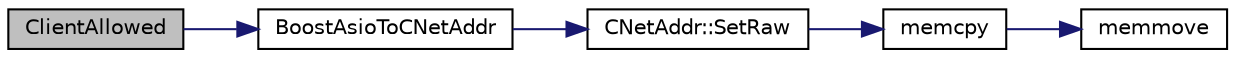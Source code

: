 digraph "ClientAllowed"
{
  edge [fontname="Helvetica",fontsize="10",labelfontname="Helvetica",labelfontsize="10"];
  node [fontname="Helvetica",fontsize="10",shape=record];
  rankdir="LR";
  Node22 [label="ClientAllowed",height=0.2,width=0.4,color="black", fillcolor="grey75", style="filled", fontcolor="black"];
  Node22 -> Node23 [color="midnightblue",fontsize="10",style="solid",fontname="Helvetica"];
  Node23 [label="BoostAsioToCNetAddr",height=0.2,width=0.4,color="black", fillcolor="white", style="filled",URL="$rpcserver_8cpp.html#a03b0b3f6c441efa6cf8d205673c51a51",tooltip="Convert boost::asio address to CNetAddr. "];
  Node23 -> Node24 [color="midnightblue",fontsize="10",style="solid",fontname="Helvetica"];
  Node24 [label="CNetAddr::SetRaw",height=0.2,width=0.4,color="black", fillcolor="white", style="filled",URL="$class_c_net_addr.html#a1f0b23aca4ca78c11735d13f3583b7ad",tooltip="Set raw IPv4 or IPv6 address (in network byte order) "];
  Node24 -> Node25 [color="midnightblue",fontsize="10",style="solid",fontname="Helvetica"];
  Node25 [label="memcpy",height=0.2,width=0.4,color="black", fillcolor="white", style="filled",URL="$glibc__compat_8cpp.html#a0f46826ab0466591e136db24394923cf"];
  Node25 -> Node26 [color="midnightblue",fontsize="10",style="solid",fontname="Helvetica"];
  Node26 [label="memmove",height=0.2,width=0.4,color="black", fillcolor="white", style="filled",URL="$glibc__compat_8cpp.html#a9778d49e9029dd75bc53ecbbf9f5e9a1"];
}

